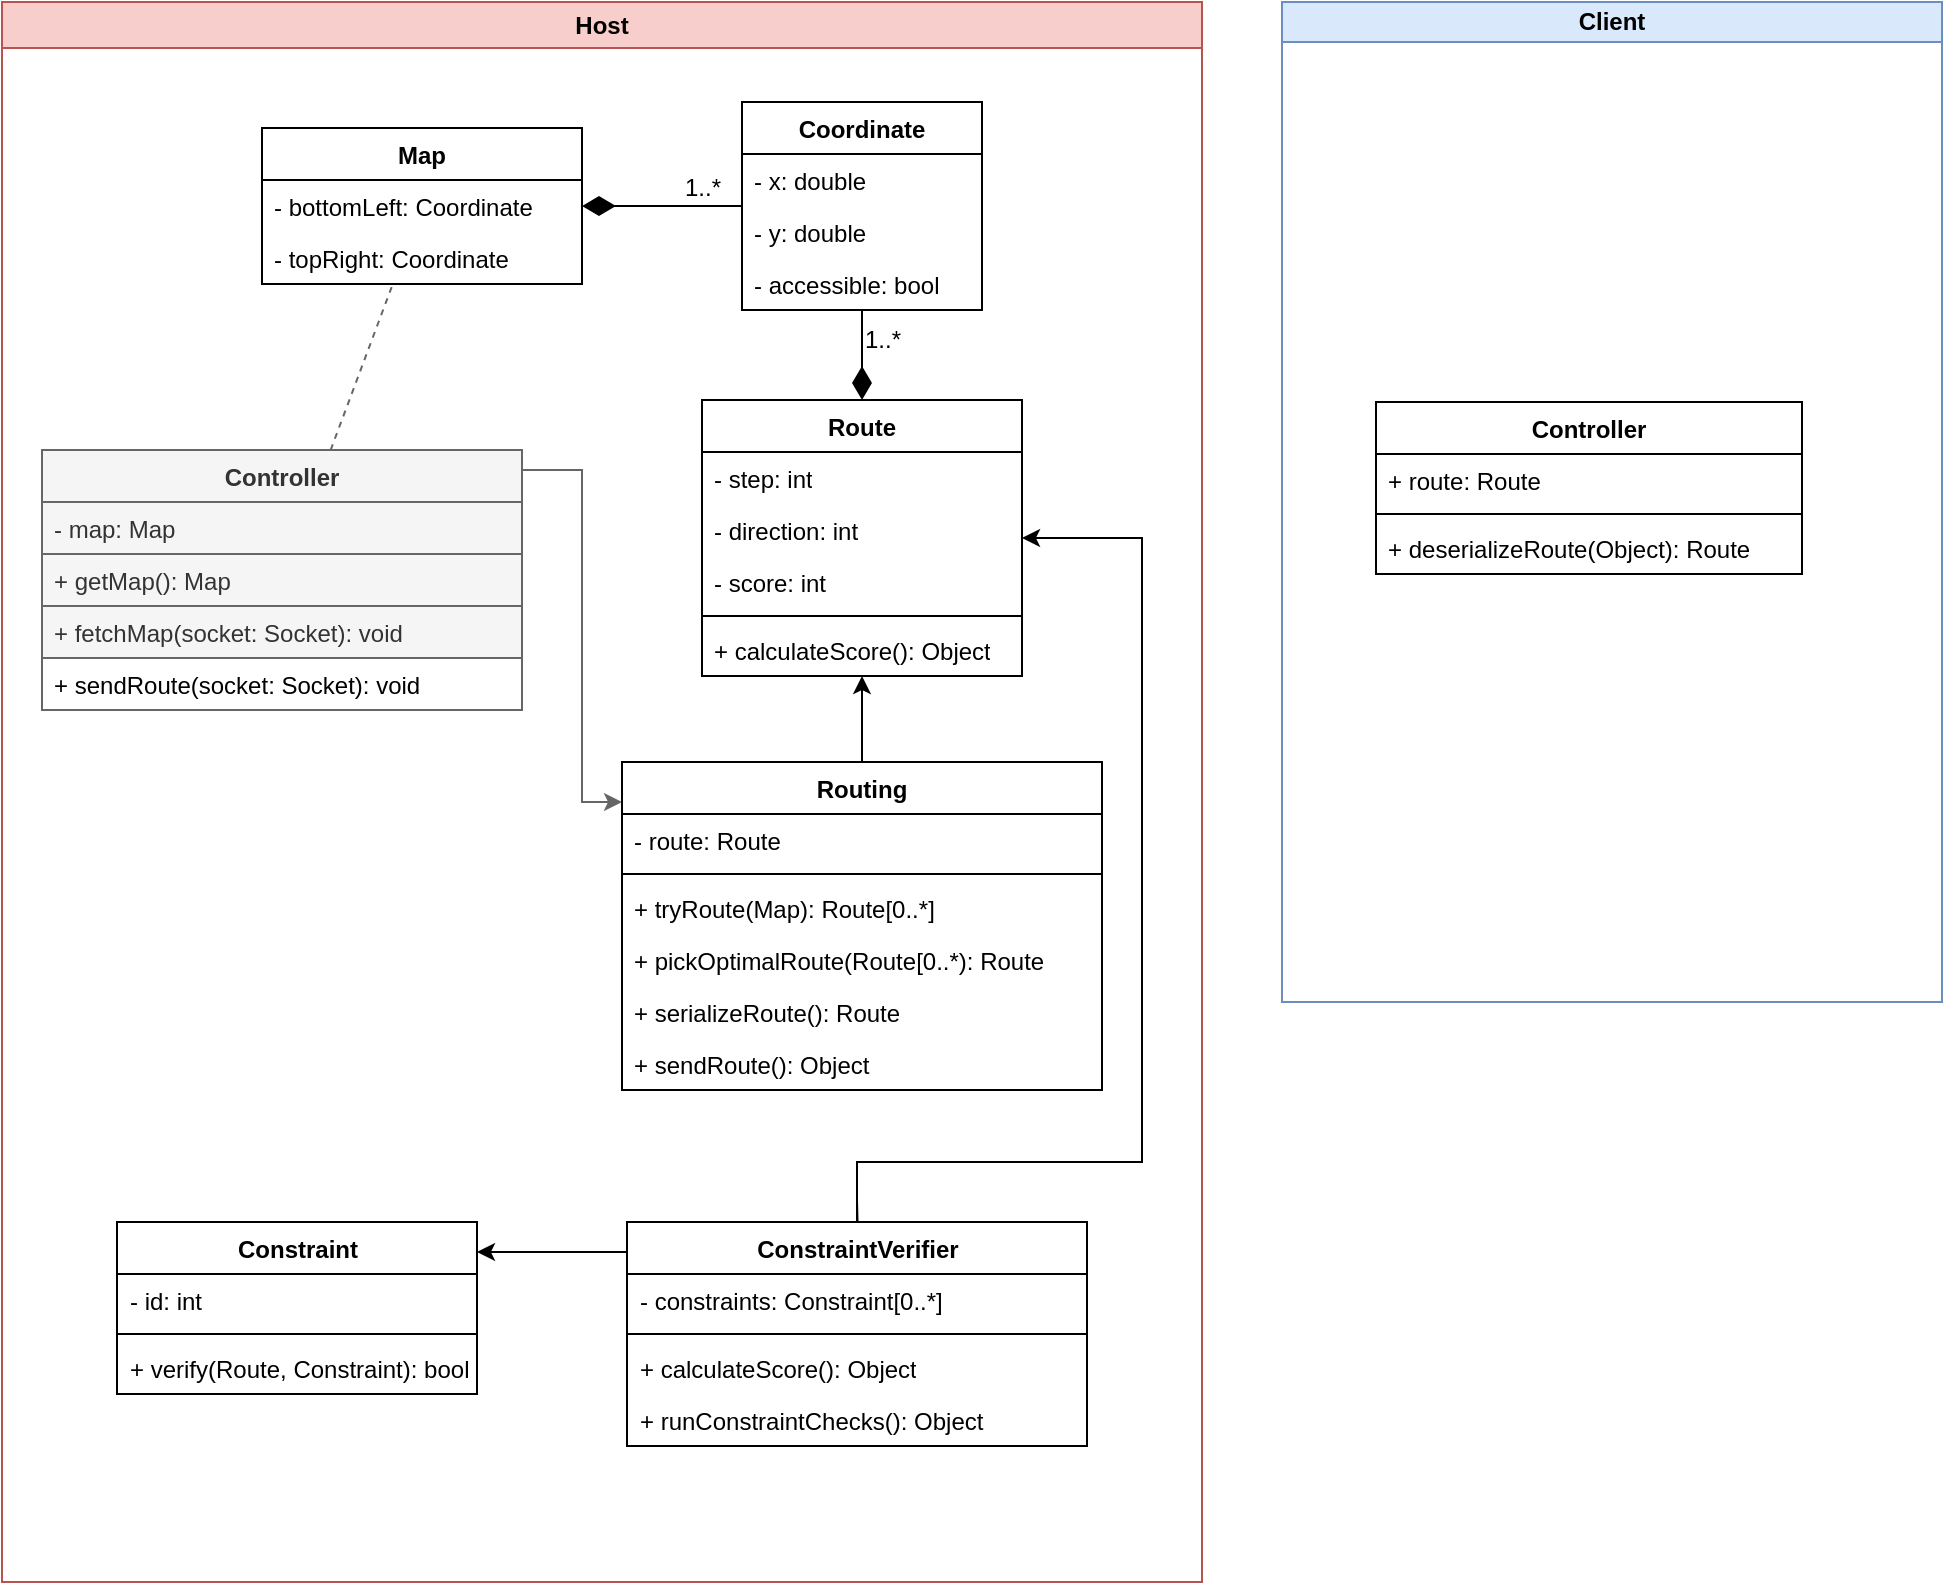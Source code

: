 <mxfile version="24.2.3" type="google" pages="3">
  <diagram id="b2vwGh-wzOtT2GmSavQ4" name="RoutePlanner">
    <mxGraphModel dx="1303" dy="811" grid="1" gridSize="10" guides="1" tooltips="1" connect="1" arrows="1" fold="1" page="1" pageScale="1" pageWidth="827" pageHeight="1169" math="0" shadow="0">
      <root>
        <mxCell id="0" />
        <mxCell id="1" parent="0" />
        <mxCell id="oHsvzEbYLTtGPIinBxxv-1" style="rounded=0;orthogonalLoop=1;jettySize=auto;html=1;dashed=1;endArrow=none;endFill=0;fillColor=#f5f5f5;strokeColor=#666666;" parent="1" source="oHsvzEbYLTtGPIinBxxv-3" target="oHsvzEbYLTtGPIinBxxv-19" edge="1">
          <mxGeometry relative="1" as="geometry" />
        </mxCell>
        <mxCell id="oHsvzEbYLTtGPIinBxxv-2" style="edgeStyle=orthogonalEdgeStyle;rounded=0;orthogonalLoop=1;jettySize=auto;html=1;fillColor=#f5f5f5;strokeColor=#666666;" parent="1" source="oHsvzEbYLTtGPIinBxxv-3" target="oHsvzEbYLTtGPIinBxxv-9" edge="1">
          <mxGeometry relative="1" as="geometry">
            <Array as="points">
              <mxPoint x="310" y="264" />
              <mxPoint x="310" y="430" />
            </Array>
          </mxGeometry>
        </mxCell>
        <mxCell id="oHsvzEbYLTtGPIinBxxv-3" value="Controller" style="swimlane;fontStyle=1;align=center;verticalAlign=top;childLayout=stackLayout;horizontal=1;startSize=26;horizontalStack=0;resizeParent=1;resizeParentMax=0;resizeLast=0;collapsible=1;marginBottom=0;whiteSpace=wrap;html=1;fillColor=#f5f5f5;fontColor=#333333;strokeColor=#666666;" parent="1" vertex="1">
          <mxGeometry x="40" y="254" width="240" height="130" as="geometry" />
        </mxCell>
        <mxCell id="oHsvzEbYLTtGPIinBxxv-4" value="- map: Map" style="text;strokeColor=#666666;fillColor=#f5f5f5;align=left;verticalAlign=top;spacingLeft=4;spacingRight=4;overflow=hidden;rotatable=0;points=[[0,0.5],[1,0.5]];portConstraint=eastwest;whiteSpace=wrap;html=1;fontColor=#333333;" parent="oHsvzEbYLTtGPIinBxxv-3" vertex="1">
          <mxGeometry y="26" width="240" height="26" as="geometry" />
        </mxCell>
        <mxCell id="oHsvzEbYLTtGPIinBxxv-6" value="+ getMap(): Map" style="text;strokeColor=#666666;fillColor=#f5f5f5;align=left;verticalAlign=top;spacingLeft=4;spacingRight=4;overflow=hidden;rotatable=0;points=[[0,0.5],[1,0.5]];portConstraint=eastwest;whiteSpace=wrap;html=1;fontColor=#333333;" parent="oHsvzEbYLTtGPIinBxxv-3" vertex="1">
          <mxGeometry y="52" width="240" height="26" as="geometry" />
        </mxCell>
        <mxCell id="oHsvzEbYLTtGPIinBxxv-7" value="+ fetchMap(socket: Socket): void" style="text;strokeColor=#666666;fillColor=#f5f5f5;align=left;verticalAlign=top;spacingLeft=4;spacingRight=4;overflow=hidden;rotatable=0;points=[[0,0.5],[1,0.5]];portConstraint=eastwest;whiteSpace=wrap;html=1;fontColor=#333333;" parent="oHsvzEbYLTtGPIinBxxv-3" vertex="1">
          <mxGeometry y="78" width="240" height="26" as="geometry" />
        </mxCell>
        <mxCell id="RGRzZt-QXR7BQQPhspF7-6" value="+ sendRoute(socket: Socket): void" style="text;align=left;verticalAlign=top;spacingLeft=4;spacingRight=4;overflow=hidden;rotatable=0;points=[[0,0.5],[1,0.5]];portConstraint=eastwest;whiteSpace=wrap;html=1;" vertex="1" parent="oHsvzEbYLTtGPIinBxxv-3">
          <mxGeometry y="104" width="240" height="26" as="geometry" />
        </mxCell>
        <mxCell id="oHsvzEbYLTtGPIinBxxv-8" style="edgeStyle=orthogonalEdgeStyle;rounded=0;orthogonalLoop=1;jettySize=auto;html=1;" parent="1" source="oHsvzEbYLTtGPIinBxxv-9" target="oHsvzEbYLTtGPIinBxxv-22" edge="1">
          <mxGeometry relative="1" as="geometry" />
        </mxCell>
        <mxCell id="oHsvzEbYLTtGPIinBxxv-13" style="edgeStyle=orthogonalEdgeStyle;rounded=0;orthogonalLoop=1;jettySize=auto;html=1;endArrow=diamondThin;endFill=1;endSize=14;startSize=14;" parent="1" source="oHsvzEbYLTtGPIinBxxv-15" target="oHsvzEbYLTtGPIinBxxv-19" edge="1">
          <mxGeometry relative="1" as="geometry" />
        </mxCell>
        <mxCell id="oHsvzEbYLTtGPIinBxxv-14" style="edgeStyle=orthogonalEdgeStyle;rounded=0;orthogonalLoop=1;jettySize=auto;html=1;endArrow=diamondThin;endFill=1;endSize=14;startSize=14;" parent="1" source="oHsvzEbYLTtGPIinBxxv-15" target="oHsvzEbYLTtGPIinBxxv-22" edge="1">
          <mxGeometry relative="1" as="geometry" />
        </mxCell>
        <mxCell id="oHsvzEbYLTtGPIinBxxv-15" value="Coordinate" style="swimlane;fontStyle=1;align=center;verticalAlign=top;childLayout=stackLayout;horizontal=1;startSize=26;horizontalStack=0;resizeParent=1;resizeParentMax=0;resizeLast=0;collapsible=1;marginBottom=0;whiteSpace=wrap;html=1;" parent="1" vertex="1">
          <mxGeometry x="390" y="80" width="120" height="104" as="geometry" />
        </mxCell>
        <mxCell id="oHsvzEbYLTtGPIinBxxv-16" value="- x: double" style="text;strokeColor=none;fillColor=none;align=left;verticalAlign=top;spacingLeft=4;spacingRight=4;overflow=hidden;rotatable=0;points=[[0,0.5],[1,0.5]];portConstraint=eastwest;whiteSpace=wrap;html=1;" parent="oHsvzEbYLTtGPIinBxxv-15" vertex="1">
          <mxGeometry y="26" width="120" height="26" as="geometry" />
        </mxCell>
        <mxCell id="oHsvzEbYLTtGPIinBxxv-17" value="- y: double" style="text;strokeColor=none;fillColor=none;align=left;verticalAlign=top;spacingLeft=4;spacingRight=4;overflow=hidden;rotatable=0;points=[[0,0.5],[1,0.5]];portConstraint=eastwest;whiteSpace=wrap;html=1;" parent="oHsvzEbYLTtGPIinBxxv-15" vertex="1">
          <mxGeometry y="52" width="120" height="26" as="geometry" />
        </mxCell>
        <mxCell id="oHsvzEbYLTtGPIinBxxv-18" value="- &lt;font&gt;accessible&lt;/font&gt;: bool" style="text;strokeColor=none;fillColor=none;align=left;verticalAlign=top;spacingLeft=4;spacingRight=4;overflow=hidden;rotatable=0;points=[[0,0.5],[1,0.5]];portConstraint=eastwest;whiteSpace=wrap;html=1;" parent="oHsvzEbYLTtGPIinBxxv-15" vertex="1">
          <mxGeometry y="78" width="120" height="26" as="geometry" />
        </mxCell>
        <mxCell id="oHsvzEbYLTtGPIinBxxv-19" value="Map" style="swimlane;fontStyle=1;align=center;verticalAlign=top;childLayout=stackLayout;horizontal=1;startSize=26;horizontalStack=0;resizeParent=1;resizeParentMax=0;resizeLast=0;collapsible=1;marginBottom=0;whiteSpace=wrap;html=1;" parent="1" vertex="1">
          <mxGeometry x="150" y="93" width="160" height="78" as="geometry" />
        </mxCell>
        <mxCell id="oHsvzEbYLTtGPIinBxxv-20" value="- bottomLeft: Coordinate" style="text;strokeColor=none;fillColor=none;align=left;verticalAlign=top;spacingLeft=4;spacingRight=4;overflow=hidden;rotatable=0;points=[[0,0.5],[1,0.5]];portConstraint=eastwest;whiteSpace=wrap;html=1;" parent="oHsvzEbYLTtGPIinBxxv-19" vertex="1">
          <mxGeometry y="26" width="160" height="26" as="geometry" />
        </mxCell>
        <mxCell id="oHsvzEbYLTtGPIinBxxv-21" value="- topRight: Coordinate" style="text;strokeColor=none;fillColor=none;align=left;verticalAlign=top;spacingLeft=4;spacingRight=4;overflow=hidden;rotatable=0;points=[[0,0.5],[1,0.5]];portConstraint=eastwest;whiteSpace=wrap;html=1;" parent="oHsvzEbYLTtGPIinBxxv-19" vertex="1">
          <mxGeometry y="52" width="160" height="26" as="geometry" />
        </mxCell>
        <mxCell id="oHsvzEbYLTtGPIinBxxv-22" value="Route" style="swimlane;fontStyle=1;align=center;verticalAlign=top;childLayout=stackLayout;horizontal=1;startSize=26;horizontalStack=0;resizeParent=1;resizeParentMax=0;resizeLast=0;collapsible=1;marginBottom=0;whiteSpace=wrap;html=1;" parent="1" vertex="1">
          <mxGeometry x="370" y="229" width="160" height="138" as="geometry" />
        </mxCell>
        <mxCell id="oHsvzEbYLTtGPIinBxxv-23" value="- step: int" style="text;strokeColor=none;fillColor=none;align=left;verticalAlign=top;spacingLeft=4;spacingRight=4;overflow=hidden;rotatable=0;points=[[0,0.5],[1,0.5]];portConstraint=eastwest;whiteSpace=wrap;html=1;" parent="oHsvzEbYLTtGPIinBxxv-22" vertex="1">
          <mxGeometry y="26" width="160" height="26" as="geometry" />
        </mxCell>
        <mxCell id="RGRzZt-QXR7BQQPhspF7-7" value="- direction: int" style="text;strokeColor=none;fillColor=none;align=left;verticalAlign=top;spacingLeft=4;spacingRight=4;overflow=hidden;rotatable=0;points=[[0,0.5],[1,0.5]];portConstraint=eastwest;whiteSpace=wrap;html=1;" vertex="1" parent="oHsvzEbYLTtGPIinBxxv-22">
          <mxGeometry y="52" width="160" height="26" as="geometry" />
        </mxCell>
        <mxCell id="RGRzZt-QXR7BQQPhspF7-21" value="- score: int" style="text;strokeColor=none;fillColor=none;align=left;verticalAlign=top;spacingLeft=4;spacingRight=4;overflow=hidden;rotatable=0;points=[[0,0.5],[1,0.5]];portConstraint=eastwest;whiteSpace=wrap;html=1;" vertex="1" parent="oHsvzEbYLTtGPIinBxxv-22">
          <mxGeometry y="78" width="160" height="26" as="geometry" />
        </mxCell>
        <mxCell id="RGRzZt-QXR7BQQPhspF7-2" value="" style="line;strokeWidth=1;fillColor=none;align=left;verticalAlign=middle;spacingTop=-1;spacingLeft=3;spacingRight=3;rotatable=0;labelPosition=right;points=[];portConstraint=eastwest;strokeColor=inherit;" vertex="1" parent="oHsvzEbYLTtGPIinBxxv-22">
          <mxGeometry y="104" width="160" height="8" as="geometry" />
        </mxCell>
        <mxCell id="RGRzZt-QXR7BQQPhspF7-23" value="+ calculateScore(): Object" style="text;strokeColor=none;fillColor=none;align=left;verticalAlign=top;spacingLeft=4;spacingRight=4;overflow=hidden;rotatable=0;points=[[0,0.5],[1,0.5]];portConstraint=eastwest;whiteSpace=wrap;html=1;" vertex="1" parent="oHsvzEbYLTtGPIinBxxv-22">
          <mxGeometry y="112" width="160" height="26" as="geometry" />
        </mxCell>
        <mxCell id="oHsvzEbYLTtGPIinBxxv-24" value="1..*" style="text;html=1;align=center;verticalAlign=middle;resizable=0;points=[];autosize=1;strokeColor=none;fillColor=none;" parent="1" vertex="1">
          <mxGeometry x="350" y="108" width="40" height="30" as="geometry" />
        </mxCell>
        <mxCell id="oHsvzEbYLTtGPIinBxxv-25" value="1..*" style="text;html=1;align=center;verticalAlign=middle;resizable=0;points=[];autosize=1;strokeColor=none;fillColor=none;" parent="1" vertex="1">
          <mxGeometry x="440" y="184" width="40" height="30" as="geometry" />
        </mxCell>
        <mxCell id="RGRzZt-QXR7BQQPhspF7-9" value="Client" style="swimlane;whiteSpace=wrap;html=1;fillColor=#dae8fc;strokeColor=#6c8ebf;startSize=20;" vertex="1" parent="1">
          <mxGeometry x="660" y="30" width="330" height="500" as="geometry" />
        </mxCell>
        <mxCell id="RGRzZt-QXR7BQQPhspF7-10" value="Controller" style="swimlane;fontStyle=1;align=center;verticalAlign=top;childLayout=stackLayout;horizontal=1;startSize=26;horizontalStack=0;resizeParent=1;resizeParentMax=0;resizeLast=0;collapsible=1;marginBottom=0;whiteSpace=wrap;html=1;" vertex="1" parent="RGRzZt-QXR7BQQPhspF7-9">
          <mxGeometry x="47" y="200" width="213" height="86" as="geometry" />
        </mxCell>
        <mxCell id="RGRzZt-QXR7BQQPhspF7-11" value="+ route: Route" style="text;strokeColor=none;fillColor=none;align=left;verticalAlign=top;spacingLeft=4;spacingRight=4;overflow=hidden;rotatable=0;points=[[0,0.5],[1,0.5]];portConstraint=eastwest;whiteSpace=wrap;html=1;" vertex="1" parent="RGRzZt-QXR7BQQPhspF7-10">
          <mxGeometry y="26" width="213" height="26" as="geometry" />
        </mxCell>
        <mxCell id="RGRzZt-QXR7BQQPhspF7-12" value="" style="line;strokeWidth=1;fillColor=none;align=left;verticalAlign=middle;spacingTop=-1;spacingLeft=3;spacingRight=3;rotatable=0;labelPosition=right;points=[];portConstraint=eastwest;strokeColor=inherit;" vertex="1" parent="RGRzZt-QXR7BQQPhspF7-10">
          <mxGeometry y="52" width="213" height="8" as="geometry" />
        </mxCell>
        <mxCell id="RGRzZt-QXR7BQQPhspF7-13" value="+ deserializeRoute(Object): Route" style="text;strokeColor=none;fillColor=none;align=left;verticalAlign=top;spacingLeft=4;spacingRight=4;overflow=hidden;rotatable=0;points=[[0,0.5],[1,0.5]];portConstraint=eastwest;whiteSpace=wrap;html=1;" vertex="1" parent="RGRzZt-QXR7BQQPhspF7-10">
          <mxGeometry y="60" width="213" height="26" as="geometry" />
        </mxCell>
        <mxCell id="RGRzZt-QXR7BQQPhspF7-19" value="Host" style="swimlane;whiteSpace=wrap;html=1;fillColor=#f8cecc;strokeColor=#b85450;" vertex="1" parent="1">
          <mxGeometry x="20" y="30" width="600" height="790" as="geometry" />
        </mxCell>
        <mxCell id="RGRzZt-QXR7BQQPhspF7-37" style="edgeStyle=orthogonalEdgeStyle;rounded=0;orthogonalLoop=1;jettySize=auto;html=1;" edge="1" parent="RGRzZt-QXR7BQQPhspF7-19" target="RGRzZt-QXR7BQQPhspF7-31">
          <mxGeometry relative="1" as="geometry">
            <mxPoint x="427.5" y="599" as="sourcePoint" />
          </mxGeometry>
        </mxCell>
        <mxCell id="oHsvzEbYLTtGPIinBxxv-9" value="Routing" style="swimlane;fontStyle=1;align=center;verticalAlign=top;childLayout=stackLayout;horizontal=1;startSize=26;horizontalStack=0;resizeParent=1;resizeParentMax=0;resizeLast=0;collapsible=1;marginBottom=0;whiteSpace=wrap;html=1;" parent="RGRzZt-QXR7BQQPhspF7-19" vertex="1">
          <mxGeometry x="310" y="380" width="240" height="164" as="geometry" />
        </mxCell>
        <mxCell id="oHsvzEbYLTtGPIinBxxv-10" value="- route: Route" style="text;strokeColor=none;fillColor=none;align=left;verticalAlign=top;spacingLeft=4;spacingRight=4;overflow=hidden;rotatable=0;points=[[0,0.5],[1,0.5]];portConstraint=eastwest;whiteSpace=wrap;html=1;" parent="oHsvzEbYLTtGPIinBxxv-9" vertex="1">
          <mxGeometry y="26" width="240" height="26" as="geometry" />
        </mxCell>
        <mxCell id="oHsvzEbYLTtGPIinBxxv-11" value="" style="line;strokeWidth=1;fillColor=none;align=left;verticalAlign=middle;spacingTop=-1;spacingLeft=3;spacingRight=3;rotatable=0;labelPosition=right;points=[];portConstraint=eastwest;strokeColor=inherit;" parent="oHsvzEbYLTtGPIinBxxv-9" vertex="1">
          <mxGeometry y="52" width="240" height="8" as="geometry" />
        </mxCell>
        <mxCell id="oHsvzEbYLTtGPIinBxxv-12" value="+ tryRoute(Map): Route[0..*]" style="text;strokeColor=none;fillColor=none;align=left;verticalAlign=top;spacingLeft=4;spacingRight=4;overflow=hidden;rotatable=0;points=[[0,0.5],[1,0.5]];portConstraint=eastwest;whiteSpace=wrap;html=1;" parent="oHsvzEbYLTtGPIinBxxv-9" vertex="1">
          <mxGeometry y="60" width="240" height="26" as="geometry" />
        </mxCell>
        <mxCell id="RGRzZt-QXR7BQQPhspF7-46" value="+ pickOptimalRoute(Route[0..*): Route" style="text;strokeColor=none;fillColor=none;align=left;verticalAlign=top;spacingLeft=4;spacingRight=4;overflow=hidden;rotatable=0;points=[[0,0.5],[1,0.5]];portConstraint=eastwest;whiteSpace=wrap;html=1;" vertex="1" parent="oHsvzEbYLTtGPIinBxxv-9">
          <mxGeometry y="86" width="240" height="26" as="geometry" />
        </mxCell>
        <mxCell id="RGRzZt-QXR7BQQPhspF7-5" value="+ serializeRoute(): Route" style="text;strokeColor=none;fillColor=none;align=left;verticalAlign=top;spacingLeft=4;spacingRight=4;overflow=hidden;rotatable=0;points=[[0,0.5],[1,0.5]];portConstraint=eastwest;whiteSpace=wrap;html=1;" vertex="1" parent="oHsvzEbYLTtGPIinBxxv-9">
          <mxGeometry y="112" width="240" height="26" as="geometry" />
        </mxCell>
        <mxCell id="RGRzZt-QXR7BQQPhspF7-8" value="+ sendRoute(): Object" style="text;strokeColor=none;fillColor=none;align=left;verticalAlign=top;spacingLeft=4;spacingRight=4;overflow=hidden;rotatable=0;points=[[0,0.5],[1,0.5]];portConstraint=eastwest;whiteSpace=wrap;html=1;" vertex="1" parent="oHsvzEbYLTtGPIinBxxv-9">
          <mxGeometry y="138" width="240" height="26" as="geometry" />
        </mxCell>
        <mxCell id="RGRzZt-QXR7BQQPhspF7-44" style="edgeStyle=orthogonalEdgeStyle;rounded=0;orthogonalLoop=1;jettySize=auto;html=1;" edge="1" parent="RGRzZt-QXR7BQQPhspF7-19" source="RGRzZt-QXR7BQQPhspF7-31" target="RGRzZt-QXR7BQQPhspF7-39">
          <mxGeometry relative="1" as="geometry">
            <Array as="points">
              <mxPoint x="257.5" y="625" />
              <mxPoint x="257.5" y="625" />
            </Array>
          </mxGeometry>
        </mxCell>
        <mxCell id="RGRzZt-QXR7BQQPhspF7-31" value="ConstraintVerifier" style="swimlane;fontStyle=1;align=center;verticalAlign=top;childLayout=stackLayout;horizontal=1;startSize=26;horizontalStack=0;resizeParent=1;resizeParentMax=0;resizeLast=0;collapsible=1;marginBottom=0;whiteSpace=wrap;html=1;" vertex="1" parent="RGRzZt-QXR7BQQPhspF7-19">
          <mxGeometry x="312.5" y="610" width="230" height="112" as="geometry" />
        </mxCell>
        <mxCell id="RGRzZt-QXR7BQQPhspF7-32" value="- constraints: Constraint[0..*]" style="text;strokeColor=none;fillColor=none;align=left;verticalAlign=top;spacingLeft=4;spacingRight=4;overflow=hidden;rotatable=0;points=[[0,0.5],[1,0.5]];portConstraint=eastwest;whiteSpace=wrap;html=1;" vertex="1" parent="RGRzZt-QXR7BQQPhspF7-31">
          <mxGeometry y="26" width="230" height="26" as="geometry" />
        </mxCell>
        <mxCell id="RGRzZt-QXR7BQQPhspF7-35" value="" style="line;strokeWidth=1;fillColor=none;align=left;verticalAlign=middle;spacingTop=-1;spacingLeft=3;spacingRight=3;rotatable=0;labelPosition=right;points=[];portConstraint=eastwest;strokeColor=inherit;" vertex="1" parent="RGRzZt-QXR7BQQPhspF7-31">
          <mxGeometry y="52" width="230" height="8" as="geometry" />
        </mxCell>
        <mxCell id="RGRzZt-QXR7BQQPhspF7-36" value="+ calculateScore(): Object" style="text;strokeColor=none;fillColor=none;align=left;verticalAlign=top;spacingLeft=4;spacingRight=4;overflow=hidden;rotatable=0;points=[[0,0.5],[1,0.5]];portConstraint=eastwest;whiteSpace=wrap;html=1;" vertex="1" parent="RGRzZt-QXR7BQQPhspF7-31">
          <mxGeometry y="60" width="230" height="26" as="geometry" />
        </mxCell>
        <mxCell id="RGRzZt-QXR7BQQPhspF7-45" value="+ runConstraintChecks(): Object" style="text;strokeColor=none;fillColor=none;align=left;verticalAlign=top;spacingLeft=4;spacingRight=4;overflow=hidden;rotatable=0;points=[[0,0.5],[1,0.5]];portConstraint=eastwest;whiteSpace=wrap;html=1;" vertex="1" parent="RGRzZt-QXR7BQQPhspF7-31">
          <mxGeometry y="86" width="230" height="26" as="geometry" />
        </mxCell>
        <mxCell id="RGRzZt-QXR7BQQPhspF7-39" value="Constraint" style="swimlane;fontStyle=1;align=center;verticalAlign=top;childLayout=stackLayout;horizontal=1;startSize=26;horizontalStack=0;resizeParent=1;resizeParentMax=0;resizeLast=0;collapsible=1;marginBottom=0;whiteSpace=wrap;html=1;" vertex="1" parent="RGRzZt-QXR7BQQPhspF7-19">
          <mxGeometry x="57.5" y="610" width="180" height="86" as="geometry" />
        </mxCell>
        <mxCell id="RGRzZt-QXR7BQQPhspF7-40" value="- id: int" style="text;strokeColor=none;fillColor=none;align=left;verticalAlign=top;spacingLeft=4;spacingRight=4;overflow=hidden;rotatable=0;points=[[0,0.5],[1,0.5]];portConstraint=eastwest;whiteSpace=wrap;html=1;" vertex="1" parent="RGRzZt-QXR7BQQPhspF7-39">
          <mxGeometry y="26" width="180" height="26" as="geometry" />
        </mxCell>
        <mxCell id="RGRzZt-QXR7BQQPhspF7-41" value="" style="line;strokeWidth=1;fillColor=none;align=left;verticalAlign=middle;spacingTop=-1;spacingLeft=3;spacingRight=3;rotatable=0;labelPosition=right;points=[];portConstraint=eastwest;strokeColor=inherit;" vertex="1" parent="RGRzZt-QXR7BQQPhspF7-39">
          <mxGeometry y="52" width="180" height="8" as="geometry" />
        </mxCell>
        <mxCell id="RGRzZt-QXR7BQQPhspF7-42" value="+ verify(Route, Constraint): bool" style="text;strokeColor=none;fillColor=none;align=left;verticalAlign=top;spacingLeft=4;spacingRight=4;overflow=hidden;rotatable=0;points=[[0,0.5],[1,0.5]];portConstraint=eastwest;whiteSpace=wrap;html=1;" vertex="1" parent="RGRzZt-QXR7BQQPhspF7-39">
          <mxGeometry y="60" width="180" height="26" as="geometry" />
        </mxCell>
        <mxCell id="RGRzZt-QXR7BQQPhspF7-38" style="edgeStyle=orthogonalEdgeStyle;rounded=0;orthogonalLoop=1;jettySize=auto;html=1;" edge="1" parent="1" source="RGRzZt-QXR7BQQPhspF7-31" target="oHsvzEbYLTtGPIinBxxv-22">
          <mxGeometry relative="1" as="geometry">
            <Array as="points">
              <mxPoint x="590" y="610" />
              <mxPoint x="590" y="298" />
            </Array>
          </mxGeometry>
        </mxCell>
      </root>
    </mxGraphModel>
  </diagram>
  <diagram id="C5RBs43oDa-KdzZeNtuy" name="Server">
    <mxGraphModel dx="1042" dy="1818" grid="1" gridSize="10" guides="1" tooltips="1" connect="1" arrows="1" fold="1" page="1" pageScale="1" pageWidth="827" pageHeight="1169" math="0" shadow="0">
      <root>
        <mxCell id="WIyWlLk6GJQsqaUBKTNV-0" />
        <mxCell id="WIyWlLk6GJQsqaUBKTNV-1" parent="WIyWlLk6GJQsqaUBKTNV-0" />
        <mxCell id="6-V2XBTVPyV8Xc5B4nk1-14" style="edgeStyle=orthogonalEdgeStyle;rounded=0;orthogonalLoop=1;jettySize=auto;html=1;" parent="WIyWlLk6GJQsqaUBKTNV-1" source="LGCF4mzd5y_TjdDjbk_y-1" target="6-V2XBTVPyV8Xc5B4nk1-9" edge="1">
          <mxGeometry relative="1" as="geometry" />
        </mxCell>
        <mxCell id="6-V2XBTVPyV8Xc5B4nk1-15" style="edgeStyle=orthogonalEdgeStyle;rounded=0;orthogonalLoop=1;jettySize=auto;html=1;" parent="WIyWlLk6GJQsqaUBKTNV-1" source="LGCF4mzd5y_TjdDjbk_y-1" target="6-V2XBTVPyV8Xc5B4nk1-0" edge="1">
          <mxGeometry relative="1" as="geometry">
            <Array as="points">
              <mxPoint x="120" y="170" />
            </Array>
          </mxGeometry>
        </mxCell>
        <mxCell id="6-V2XBTVPyV8Xc5B4nk1-16" style="edgeStyle=orthogonalEdgeStyle;rounded=0;orthogonalLoop=1;jettySize=auto;html=1;" parent="WIyWlLk6GJQsqaUBKTNV-1" source="LGCF4mzd5y_TjdDjbk_y-1" target="6-V2XBTVPyV8Xc5B4nk1-5" edge="1">
          <mxGeometry relative="1" as="geometry">
            <Array as="points">
              <mxPoint x="120" y="170" />
            </Array>
          </mxGeometry>
        </mxCell>
        <mxCell id="6-V2XBTVPyV8Xc5B4nk1-33" style="rounded=0;orthogonalLoop=1;jettySize=auto;html=1;dashed=1;endArrow=none;endFill=0;" parent="WIyWlLk6GJQsqaUBKTNV-1" source="LGCF4mzd5y_TjdDjbk_y-1" target="6-V2XBTVPyV8Xc5B4nk1-24" edge="1">
          <mxGeometry relative="1" as="geometry" />
        </mxCell>
        <mxCell id="6-V2XBTVPyV8Xc5B4nk1-48" style="edgeStyle=orthogonalEdgeStyle;rounded=0;orthogonalLoop=1;jettySize=auto;html=1;" parent="WIyWlLk6GJQsqaUBKTNV-1" source="LGCF4mzd5y_TjdDjbk_y-1" target="DnvZMUHU4IIgcFR9kaoe-0" edge="1">
          <mxGeometry relative="1" as="geometry">
            <Array as="points">
              <mxPoint x="490" y="170" />
              <mxPoint x="490" y="250" />
            </Array>
          </mxGeometry>
        </mxCell>
        <mxCell id="LGCF4mzd5y_TjdDjbk_y-1" value="Host" style="swimlane;fontStyle=1;align=center;verticalAlign=top;childLayout=stackLayout;horizontal=1;startSize=26;horizontalStack=0;resizeParent=1;resizeParentMax=0;resizeLast=0;collapsible=1;marginBottom=0;whiteSpace=wrap;html=1;" parent="WIyWlLk6GJQsqaUBKTNV-1" vertex="1">
          <mxGeometry x="260" y="160" width="200" height="112" as="geometry" />
        </mxCell>
        <mxCell id="LGCF4mzd5y_TjdDjbk_y-2" value="- map: Map" style="text;strokeColor=none;fillColor=none;align=left;verticalAlign=top;spacingLeft=4;spacingRight=4;overflow=hidden;rotatable=0;points=[[0,0.5],[1,0.5]];portConstraint=eastwest;whiteSpace=wrap;html=1;" parent="LGCF4mzd5y_TjdDjbk_y-1" vertex="1">
          <mxGeometry y="26" width="200" height="26" as="geometry" />
        </mxCell>
        <mxCell id="LGCF4mzd5y_TjdDjbk_y-3" value="" style="line;strokeWidth=1;fillColor=none;align=left;verticalAlign=middle;spacingTop=-1;spacingLeft=3;spacingRight=3;rotatable=0;labelPosition=right;points=[];portConstraint=eastwest;strokeColor=inherit;" parent="LGCF4mzd5y_TjdDjbk_y-1" vertex="1">
          <mxGeometry y="52" width="200" height="8" as="geometry" />
        </mxCell>
        <mxCell id="LGCF4mzd5y_TjdDjbk_y-4" value="+ getMap(): Map" style="text;strokeColor=none;fillColor=none;align=left;verticalAlign=top;spacingLeft=4;spacingRight=4;overflow=hidden;rotatable=0;points=[[0,0.5],[1,0.5]];portConstraint=eastwest;whiteSpace=wrap;html=1;" parent="LGCF4mzd5y_TjdDjbk_y-1" vertex="1">
          <mxGeometry y="60" width="200" height="26" as="geometry" />
        </mxCell>
        <mxCell id="6-V2XBTVPyV8Xc5B4nk1-35" value="+ fetchMap(socket: Socket): void" style="text;strokeColor=none;fillColor=none;align=left;verticalAlign=top;spacingLeft=4;spacingRight=4;overflow=hidden;rotatable=0;points=[[0,0.5],[1,0.5]];portConstraint=eastwest;whiteSpace=wrap;html=1;" parent="LGCF4mzd5y_TjdDjbk_y-1" vertex="1">
          <mxGeometry y="86" width="200" height="26" as="geometry" />
        </mxCell>
        <mxCell id="6-V2XBTVPyV8Xc5B4nk1-49" style="edgeStyle=orthogonalEdgeStyle;rounded=0;orthogonalLoop=1;jettySize=auto;html=1;" parent="WIyWlLk6GJQsqaUBKTNV-1" source="DnvZMUHU4IIgcFR9kaoe-0" target="6-V2XBTVPyV8Xc5B4nk1-41" edge="1">
          <mxGeometry relative="1" as="geometry" />
        </mxCell>
        <mxCell id="DnvZMUHU4IIgcFR9kaoe-0" value="Routing" style="swimlane;fontStyle=1;align=center;verticalAlign=top;childLayout=stackLayout;horizontal=1;startSize=26;horizontalStack=0;resizeParent=1;resizeParentMax=0;resizeLast=0;collapsible=1;marginBottom=0;whiteSpace=wrap;html=1;" parent="WIyWlLk6GJQsqaUBKTNV-1" vertex="1">
          <mxGeometry x="530" y="240" width="200" height="86" as="geometry" />
        </mxCell>
        <mxCell id="DnvZMUHU4IIgcFR9kaoe-1" value="- route: Route" style="text;strokeColor=none;fillColor=none;align=left;verticalAlign=top;spacingLeft=4;spacingRight=4;overflow=hidden;rotatable=0;points=[[0,0.5],[1,0.5]];portConstraint=eastwest;whiteSpace=wrap;html=1;" parent="DnvZMUHU4IIgcFR9kaoe-0" vertex="1">
          <mxGeometry y="26" width="200" height="26" as="geometry" />
        </mxCell>
        <mxCell id="DnvZMUHU4IIgcFR9kaoe-2" value="" style="line;strokeWidth=1;fillColor=none;align=left;verticalAlign=middle;spacingTop=-1;spacingLeft=3;spacingRight=3;rotatable=0;labelPosition=right;points=[];portConstraint=eastwest;strokeColor=inherit;" parent="DnvZMUHU4IIgcFR9kaoe-0" vertex="1">
          <mxGeometry y="52" width="200" height="8" as="geometry" />
        </mxCell>
        <mxCell id="DnvZMUHU4IIgcFR9kaoe-3" value="+ getOptimalRoute(Map): Route" style="text;strokeColor=none;fillColor=none;align=left;verticalAlign=top;spacingLeft=4;spacingRight=4;overflow=hidden;rotatable=0;points=[[0,0.5],[1,0.5]];portConstraint=eastwest;whiteSpace=wrap;html=1;" parent="DnvZMUHU4IIgcFR9kaoe-0" vertex="1">
          <mxGeometry y="60" width="200" height="26" as="geometry" />
        </mxCell>
        <mxCell id="6-V2XBTVPyV8Xc5B4nk1-0" value="DB" style="swimlane;fontStyle=1;align=center;verticalAlign=top;childLayout=stackLayout;horizontal=1;startSize=26;horizontalStack=0;resizeParent=1;resizeParentMax=0;resizeLast=0;collapsible=1;marginBottom=0;whiteSpace=wrap;html=1;" parent="WIyWlLk6GJQsqaUBKTNV-1" vertex="1">
          <mxGeometry x="40" y="200" width="160" height="112" as="geometry" />
        </mxCell>
        <mxCell id="6-V2XBTVPyV8Xc5B4nk1-1" value="- hostname: string" style="text;strokeColor=none;fillColor=none;align=left;verticalAlign=top;spacingLeft=4;spacingRight=4;overflow=hidden;rotatable=0;points=[[0,0.5],[1,0.5]];portConstraint=eastwest;whiteSpace=wrap;html=1;" parent="6-V2XBTVPyV8Xc5B4nk1-0" vertex="1">
          <mxGeometry y="26" width="160" height="26" as="geometry" />
        </mxCell>
        <mxCell id="6-V2XBTVPyV8Xc5B4nk1-4" value="- acctoken: string" style="text;strokeColor=none;fillColor=none;align=left;verticalAlign=top;spacingLeft=4;spacingRight=4;overflow=hidden;rotatable=0;points=[[0,0.5],[1,0.5]];portConstraint=eastwest;whiteSpace=wrap;html=1;" parent="6-V2XBTVPyV8Xc5B4nk1-0" vertex="1">
          <mxGeometry y="52" width="160" height="26" as="geometry" />
        </mxCell>
        <mxCell id="6-V2XBTVPyV8Xc5B4nk1-2" value="" style="line;strokeWidth=1;fillColor=none;align=left;verticalAlign=middle;spacingTop=-1;spacingLeft=3;spacingRight=3;rotatable=0;labelPosition=right;points=[];portConstraint=eastwest;strokeColor=inherit;" parent="6-V2XBTVPyV8Xc5B4nk1-0" vertex="1">
          <mxGeometry y="78" width="160" height="8" as="geometry" />
        </mxCell>
        <mxCell id="6-V2XBTVPyV8Xc5B4nk1-3" value="+ storeMap(Map): void" style="text;strokeColor=none;fillColor=none;align=left;verticalAlign=top;spacingLeft=4;spacingRight=4;overflow=hidden;rotatable=0;points=[[0,0.5],[1,0.5]];portConstraint=eastwest;whiteSpace=wrap;html=1;" parent="6-V2XBTVPyV8Xc5B4nk1-0" vertex="1">
          <mxGeometry y="86" width="160" height="26" as="geometry" />
        </mxCell>
        <mxCell id="6-V2XBTVPyV8Xc5B4nk1-5" value="WebServer" style="swimlane;fontStyle=1;align=center;verticalAlign=top;childLayout=stackLayout;horizontal=1;startSize=26;horizontalStack=0;resizeParent=1;resizeParentMax=0;resizeLast=0;collapsible=1;marginBottom=0;whiteSpace=wrap;html=1;" parent="WIyWlLk6GJQsqaUBKTNV-1" vertex="1">
          <mxGeometry x="50" y="23" width="160" height="112" as="geometry" />
        </mxCell>
        <mxCell id="6-V2XBTVPyV8Xc5B4nk1-6" value="- port: int" style="text;strokeColor=none;fillColor=none;align=left;verticalAlign=top;spacingLeft=4;spacingRight=4;overflow=hidden;rotatable=0;points=[[0,0.5],[1,0.5]];portConstraint=eastwest;whiteSpace=wrap;html=1;" parent="6-V2XBTVPyV8Xc5B4nk1-5" vertex="1">
          <mxGeometry y="26" width="160" height="26" as="geometry" />
        </mxCell>
        <mxCell id="6-V2XBTVPyV8Xc5B4nk1-7" value="" style="line;strokeWidth=1;fillColor=none;align=left;verticalAlign=middle;spacingTop=-1;spacingLeft=3;spacingRight=3;rotatable=0;labelPosition=right;points=[];portConstraint=eastwest;strokeColor=inherit;" parent="6-V2XBTVPyV8Xc5B4nk1-5" vertex="1">
          <mxGeometry y="52" width="160" height="8" as="geometry" />
        </mxCell>
        <mxCell id="6-V2XBTVPyV8Xc5B4nk1-8" value="+ start(port): void" style="text;strokeColor=none;fillColor=none;align=left;verticalAlign=top;spacingLeft=4;spacingRight=4;overflow=hidden;rotatable=0;points=[[0,0.5],[1,0.5]];portConstraint=eastwest;whiteSpace=wrap;html=1;" parent="6-V2XBTVPyV8Xc5B4nk1-5" vertex="1">
          <mxGeometry y="60" width="160" height="26" as="geometry" />
        </mxCell>
        <mxCell id="6-V2XBTVPyV8Xc5B4nk1-17" value="+ stop(port): void" style="text;strokeColor=none;fillColor=none;align=left;verticalAlign=top;spacingLeft=4;spacingRight=4;overflow=hidden;rotatable=0;points=[[0,0.5],[1,0.5]];portConstraint=eastwest;whiteSpace=wrap;html=1;" parent="6-V2XBTVPyV8Xc5B4nk1-5" vertex="1">
          <mxGeometry y="86" width="160" height="26" as="geometry" />
        </mxCell>
        <mxCell id="6-V2XBTVPyV8Xc5B4nk1-9" value="Socket&lt;div&gt;&amp;lt;&amp;lt;System.Net.Sockets&amp;gt;&amp;gt;&lt;/div&gt;" style="swimlane;fontStyle=1;align=center;verticalAlign=top;childLayout=stackLayout;horizontal=1;startSize=40;horizontalStack=0;resizeParent=1;resizeParentMax=0;resizeLast=0;collapsible=1;marginBottom=0;whiteSpace=wrap;html=1;" parent="WIyWlLk6GJQsqaUBKTNV-1" vertex="1">
          <mxGeometry x="280" y="346" width="160" height="92" as="geometry" />
        </mxCell>
        <mxCell id="6-V2XBTVPyV8Xc5B4nk1-10" value="- port: int" style="text;strokeColor=none;fillColor=none;align=left;verticalAlign=top;spacingLeft=4;spacingRight=4;overflow=hidden;rotatable=0;points=[[0,0.5],[1,0.5]];portConstraint=eastwest;whiteSpace=wrap;html=1;" parent="6-V2XBTVPyV8Xc5B4nk1-9" vertex="1">
          <mxGeometry y="40" width="160" height="26" as="geometry" />
        </mxCell>
        <mxCell id="6-V2XBTVPyV8Xc5B4nk1-13" value="- uri: Uri" style="text;strokeColor=none;fillColor=none;align=left;verticalAlign=top;spacingLeft=4;spacingRight=4;overflow=hidden;rotatable=0;points=[[0,0.5],[1,0.5]];portConstraint=eastwest;whiteSpace=wrap;html=1;" parent="6-V2XBTVPyV8Xc5B4nk1-9" vertex="1">
          <mxGeometry y="66" width="160" height="26" as="geometry" />
        </mxCell>
        <mxCell id="6-V2XBTVPyV8Xc5B4nk1-30" style="edgeStyle=orthogonalEdgeStyle;rounded=0;orthogonalLoop=1;jettySize=auto;html=1;endArrow=diamondThin;endFill=1;endSize=14;startSize=14;" parent="WIyWlLk6GJQsqaUBKTNV-1" source="6-V2XBTVPyV8Xc5B4nk1-19" target="6-V2XBTVPyV8Xc5B4nk1-24" edge="1">
          <mxGeometry relative="1" as="geometry" />
        </mxCell>
        <mxCell id="6-V2XBTVPyV8Xc5B4nk1-45" style="edgeStyle=orthogonalEdgeStyle;rounded=0;orthogonalLoop=1;jettySize=auto;html=1;endArrow=diamondThin;endFill=1;endSize=14;startSize=14;" parent="WIyWlLk6GJQsqaUBKTNV-1" source="6-V2XBTVPyV8Xc5B4nk1-19" target="6-V2XBTVPyV8Xc5B4nk1-41" edge="1">
          <mxGeometry relative="1" as="geometry" />
        </mxCell>
        <mxCell id="6-V2XBTVPyV8Xc5B4nk1-19" value="Coordinate" style="swimlane;fontStyle=1;align=center;verticalAlign=top;childLayout=stackLayout;horizontal=1;startSize=26;horizontalStack=0;resizeParent=1;resizeParentMax=0;resizeLast=0;collapsible=1;marginBottom=0;whiteSpace=wrap;html=1;" parent="WIyWlLk6GJQsqaUBKTNV-1" vertex="1">
          <mxGeometry x="570" y="-14" width="120" height="104" as="geometry" />
        </mxCell>
        <mxCell id="6-V2XBTVPyV8Xc5B4nk1-20" value="- x: double" style="text;strokeColor=none;fillColor=none;align=left;verticalAlign=top;spacingLeft=4;spacingRight=4;overflow=hidden;rotatable=0;points=[[0,0.5],[1,0.5]];portConstraint=eastwest;whiteSpace=wrap;html=1;" parent="6-V2XBTVPyV8Xc5B4nk1-19" vertex="1">
          <mxGeometry y="26" width="120" height="26" as="geometry" />
        </mxCell>
        <mxCell id="6-V2XBTVPyV8Xc5B4nk1-23" value="- y: double" style="text;strokeColor=none;fillColor=none;align=left;verticalAlign=top;spacingLeft=4;spacingRight=4;overflow=hidden;rotatable=0;points=[[0,0.5],[1,0.5]];portConstraint=eastwest;whiteSpace=wrap;html=1;" parent="6-V2XBTVPyV8Xc5B4nk1-19" vertex="1">
          <mxGeometry y="52" width="120" height="26" as="geometry" />
        </mxCell>
        <mxCell id="6-V2XBTVPyV8Xc5B4nk1-32" value="- &lt;font&gt;accessible&lt;/font&gt;: bool" style="text;strokeColor=none;fillColor=none;align=left;verticalAlign=top;spacingLeft=4;spacingRight=4;overflow=hidden;rotatable=0;points=[[0,0.5],[1,0.5]];portConstraint=eastwest;whiteSpace=wrap;html=1;" parent="6-V2XBTVPyV8Xc5B4nk1-19" vertex="1">
          <mxGeometry y="78" width="120" height="26" as="geometry" />
        </mxCell>
        <mxCell id="6-V2XBTVPyV8Xc5B4nk1-24" value="Map" style="swimlane;fontStyle=1;align=center;verticalAlign=top;childLayout=stackLayout;horizontal=1;startSize=26;horizontalStack=0;resizeParent=1;resizeParentMax=0;resizeLast=0;collapsible=1;marginBottom=0;whiteSpace=wrap;html=1;" parent="WIyWlLk6GJQsqaUBKTNV-1" vertex="1">
          <mxGeometry x="330" y="-1" width="160" height="78" as="geometry" />
        </mxCell>
        <mxCell id="6-V2XBTVPyV8Xc5B4nk1-25" value="- bottomLeft: Coordinate" style="text;strokeColor=none;fillColor=none;align=left;verticalAlign=top;spacingLeft=4;spacingRight=4;overflow=hidden;rotatable=0;points=[[0,0.5],[1,0.5]];portConstraint=eastwest;whiteSpace=wrap;html=1;" parent="6-V2XBTVPyV8Xc5B4nk1-24" vertex="1">
          <mxGeometry y="26" width="160" height="26" as="geometry" />
        </mxCell>
        <mxCell id="6-V2XBTVPyV8Xc5B4nk1-27" value="- topRight: Coordinate" style="text;strokeColor=none;fillColor=none;align=left;verticalAlign=top;spacingLeft=4;spacingRight=4;overflow=hidden;rotatable=0;points=[[0,0.5],[1,0.5]];portConstraint=eastwest;whiteSpace=wrap;html=1;" parent="6-V2XBTVPyV8Xc5B4nk1-24" vertex="1">
          <mxGeometry y="52" width="160" height="26" as="geometry" />
        </mxCell>
        <mxCell id="6-V2XBTVPyV8Xc5B4nk1-41" value="Route" style="swimlane;fontStyle=1;align=center;verticalAlign=top;childLayout=stackLayout;horizontal=1;startSize=26;horizontalStack=0;resizeParent=1;resizeParentMax=0;resizeLast=0;collapsible=1;marginBottom=0;whiteSpace=wrap;html=1;" parent="WIyWlLk6GJQsqaUBKTNV-1" vertex="1">
          <mxGeometry x="550" y="135" width="160" height="52" as="geometry" />
        </mxCell>
        <mxCell id="6-V2XBTVPyV8Xc5B4nk1-42" value="- step: int" style="text;strokeColor=none;fillColor=none;align=left;verticalAlign=top;spacingLeft=4;spacingRight=4;overflow=hidden;rotatable=0;points=[[0,0.5],[1,0.5]];portConstraint=eastwest;whiteSpace=wrap;html=1;" parent="6-V2XBTVPyV8Xc5B4nk1-41" vertex="1">
          <mxGeometry y="26" width="160" height="26" as="geometry" />
        </mxCell>
        <mxCell id="6-V2XBTVPyV8Xc5B4nk1-46" value="1..*" style="text;html=1;align=center;verticalAlign=middle;resizable=0;points=[];autosize=1;strokeColor=none;fillColor=none;" parent="WIyWlLk6GJQsqaUBKTNV-1" vertex="1">
          <mxGeometry x="530" y="14" width="40" height="30" as="geometry" />
        </mxCell>
        <mxCell id="6-V2XBTVPyV8Xc5B4nk1-47" value="1..*" style="text;html=1;align=center;verticalAlign=middle;resizable=0;points=[];autosize=1;strokeColor=none;fillColor=none;" parent="WIyWlLk6GJQsqaUBKTNV-1" vertex="1">
          <mxGeometry x="620" y="90" width="40" height="30" as="geometry" />
        </mxCell>
      </root>
    </mxGraphModel>
  </diagram>
  <diagram id="NZ8xaduyNuc9u83wlWSE" name="RPi">
    <mxGraphModel dx="1042" dy="649" grid="1" gridSize="10" guides="1" tooltips="1" connect="1" arrows="1" fold="1" page="1" pageScale="1" pageWidth="827" pageHeight="1169" math="0" shadow="0">
      <root>
        <mxCell id="0" />
        <mxCell id="1" parent="0" />
        <mxCell id="nuiBZVyIJuXjBIDSjya6-1" style="edgeStyle=orthogonalEdgeStyle;rounded=0;orthogonalLoop=1;jettySize=auto;html=1;" parent="1" source="PtG9ZuHJoynKEdjHE9an-1" target="PtG9ZuHJoynKEdjHE9an-6" edge="1">
          <mxGeometry relative="1" as="geometry" />
        </mxCell>
        <mxCell id="RjszVI--jsZFZfARKiqW-1" style="edgeStyle=orthogonalEdgeStyle;rounded=0;orthogonalLoop=1;jettySize=auto;html=1;" parent="1" source="PtG9ZuHJoynKEdjHE9an-1" target="S96u-mRK2Ird-r59Ihje-1" edge="1">
          <mxGeometry relative="1" as="geometry">
            <Array as="points">
              <mxPoint x="290" y="193" />
              <mxPoint x="290" y="193" />
            </Array>
          </mxGeometry>
        </mxCell>
        <mxCell id="DMqO5KGwMZA0DoNZ2cJh-4" style="edgeStyle=orthogonalEdgeStyle;rounded=0;orthogonalLoop=1;jettySize=auto;html=1;" parent="1" source="PtG9ZuHJoynKEdjHE9an-1" target="RjszVI--jsZFZfARKiqW-15" edge="1">
          <mxGeometry relative="1" as="geometry">
            <Array as="points">
              <mxPoint x="530" y="170" />
              <mxPoint x="530" y="130" />
            </Array>
          </mxGeometry>
        </mxCell>
        <mxCell id="DMqO5KGwMZA0DoNZ2cJh-5" style="edgeStyle=orthogonalEdgeStyle;rounded=0;orthogonalLoop=1;jettySize=auto;html=1;" parent="1" source="PtG9ZuHJoynKEdjHE9an-1" target="RjszVI--jsZFZfARKiqW-11" edge="1">
          <mxGeometry relative="1" as="geometry">
            <Array as="points">
              <mxPoint x="530" y="170" />
              <mxPoint x="530" y="290" />
            </Array>
          </mxGeometry>
        </mxCell>
        <mxCell id="SKB4IS2vpbkl0qt0brt--1" style="edgeStyle=orthogonalEdgeStyle;rounded=0;orthogonalLoop=1;jettySize=auto;html=1;" parent="1" source="PtG9ZuHJoynKEdjHE9an-1" target="RjszVI--jsZFZfARKiqW-2" edge="1">
          <mxGeometry relative="1" as="geometry" />
        </mxCell>
        <mxCell id="PtG9ZuHJoynKEdjHE9an-1" value="Client" style="swimlane;fontStyle=1;align=center;verticalAlign=top;childLayout=stackLayout;horizontal=1;startSize=26;horizontalStack=0;resizeParent=1;resizeParentMax=0;resizeLast=0;collapsible=1;marginBottom=0;whiteSpace=wrap;html=1;" parent="1" vertex="1">
          <mxGeometry x="350" y="150" width="160" height="86" as="geometry" />
        </mxCell>
        <mxCell id="PtG9ZuHJoynKEdjHE9an-2" value="- hostname: string" style="text;strokeColor=none;fillColor=none;align=left;verticalAlign=top;spacingLeft=4;spacingRight=4;overflow=hidden;rotatable=0;points=[[0,0.5],[1,0.5]];portConstraint=eastwest;whiteSpace=wrap;html=1;" parent="PtG9ZuHJoynKEdjHE9an-1" vertex="1">
          <mxGeometry y="26" width="160" height="26" as="geometry" />
        </mxCell>
        <mxCell id="PtG9ZuHJoynKEdjHE9an-3" value="" style="line;strokeWidth=1;fillColor=none;align=left;verticalAlign=middle;spacingTop=-1;spacingLeft=3;spacingRight=3;rotatable=0;labelPosition=right;points=[];portConstraint=eastwest;strokeColor=inherit;" parent="PtG9ZuHJoynKEdjHE9an-1" vertex="1">
          <mxGeometry y="52" width="160" height="8" as="geometry" />
        </mxCell>
        <mxCell id="PtG9ZuHJoynKEdjHE9an-4" value="+ sendMap(Map): int" style="text;strokeColor=none;fillColor=none;align=left;verticalAlign=top;spacingLeft=4;spacingRight=4;overflow=hidden;rotatable=0;points=[[0,0.5],[1,0.5]];portConstraint=eastwest;whiteSpace=wrap;html=1;" parent="PtG9ZuHJoynKEdjHE9an-1" vertex="1">
          <mxGeometry y="60" width="160" height="26" as="geometry" />
        </mxCell>
        <mxCell id="PtG9ZuHJoynKEdjHE9an-6" value="Socket&lt;div&gt;&amp;lt;&amp;lt;System.Net.Sockets&amp;gt;&amp;gt;&lt;/div&gt;" style="swimlane;fontStyle=1;align=center;verticalAlign=top;childLayout=stackLayout;horizontal=1;startSize=40;horizontalStack=0;resizeParent=1;resizeParentMax=0;resizeLast=0;collapsible=1;marginBottom=0;whiteSpace=wrap;html=1;" parent="1" vertex="1">
          <mxGeometry x="350" y="10" width="160" height="92" as="geometry" />
        </mxCell>
        <mxCell id="PtG9ZuHJoynKEdjHE9an-7" value="- port: int" style="text;strokeColor=none;fillColor=none;align=left;verticalAlign=top;spacingLeft=4;spacingRight=4;overflow=hidden;rotatable=0;points=[[0,0.5],[1,0.5]];portConstraint=eastwest;whiteSpace=wrap;html=1;" parent="PtG9ZuHJoynKEdjHE9an-6" vertex="1">
          <mxGeometry y="40" width="160" height="26" as="geometry" />
        </mxCell>
        <mxCell id="PtG9ZuHJoynKEdjHE9an-8" value="- uri: Uri" style="text;strokeColor=none;fillColor=none;align=left;verticalAlign=top;spacingLeft=4;spacingRight=4;overflow=hidden;rotatable=0;points=[[0,0.5],[1,0.5]];portConstraint=eastwest;whiteSpace=wrap;html=1;" parent="PtG9ZuHJoynKEdjHE9an-6" vertex="1">
          <mxGeometry y="66" width="160" height="26" as="geometry" />
        </mxCell>
        <mxCell id="S96u-mRK2Ird-r59Ihje-1" value="MotorDriver" style="swimlane;fontStyle=1;align=center;verticalAlign=top;childLayout=stackLayout;horizontal=1;startSize=26;horizontalStack=0;resizeParent=1;resizeParentMax=0;resizeLast=0;collapsible=1;marginBottom=0;whiteSpace=wrap;html=1;" parent="1" vertex="1">
          <mxGeometry x="40" y="150" width="220" height="190" as="geometry" />
        </mxCell>
        <mxCell id="S96u-mRK2Ird-r59Ihje-2" value="- portL: int" style="text;strokeColor=none;fillColor=none;align=left;verticalAlign=top;spacingLeft=4;spacingRight=4;overflow=hidden;rotatable=0;points=[[0,0.5],[1,0.5]];portConstraint=eastwest;whiteSpace=wrap;html=1;" parent="S96u-mRK2Ird-r59Ihje-1" vertex="1">
          <mxGeometry y="26" width="220" height="26" as="geometry" />
        </mxCell>
        <mxCell id="S96u-mRK2Ird-r59Ihje-5" value="- portR: int" style="text;strokeColor=none;fillColor=none;align=left;verticalAlign=top;spacingLeft=4;spacingRight=4;overflow=hidden;rotatable=0;points=[[0,0.5],[1,0.5]];portConstraint=eastwest;whiteSpace=wrap;html=1;" parent="S96u-mRK2Ird-r59Ihje-1" vertex="1">
          <mxGeometry y="52" width="220" height="26" as="geometry" />
        </mxCell>
        <mxCell id="S96u-mRK2Ird-r59Ihje-3" value="" style="line;strokeWidth=1;fillColor=none;align=left;verticalAlign=middle;spacingTop=-1;spacingLeft=3;spacingRight=3;rotatable=0;labelPosition=right;points=[];portConstraint=eastwest;strokeColor=inherit;" parent="S96u-mRK2Ird-r59Ihje-1" vertex="1">
          <mxGeometry y="78" width="220" height="8" as="geometry" />
        </mxCell>
        <mxCell id="S96u-mRK2Ird-r59Ihje-7" value="+ forward(port: int, speed: int&lt;span style=&quot;background-color: initial;&quot;&gt;): void&lt;/span&gt;" style="text;strokeColor=none;fillColor=none;align=left;verticalAlign=top;spacingLeft=4;spacingRight=4;overflow=hidden;rotatable=0;points=[[0,0.5],[1,0.5]];portConstraint=eastwest;whiteSpace=wrap;html=1;" parent="S96u-mRK2Ird-r59Ihje-1" vertex="1">
          <mxGeometry y="86" width="220" height="26" as="geometry" />
        </mxCell>
        <mxCell id="DMqO5KGwMZA0DoNZ2cJh-1" value="+ reverse(port: int, speed: int&lt;span style=&quot;background-color: initial;&quot;&gt;): void&lt;/span&gt;" style="text;strokeColor=none;fillColor=none;align=left;verticalAlign=top;spacingLeft=4;spacingRight=4;overflow=hidden;rotatable=0;points=[[0,0.5],[1,0.5]];portConstraint=eastwest;whiteSpace=wrap;html=1;" parent="S96u-mRK2Ird-r59Ihje-1" vertex="1">
          <mxGeometry y="112" width="220" height="26" as="geometry" />
        </mxCell>
        <mxCell id="S96u-mRK2Ird-r59Ihje-9" value="+ setSpeed(port: int, speed: int&lt;span style=&quot;background-color: initial;&quot;&gt;)&lt;/span&gt;: void" style="text;strokeColor=none;fillColor=none;align=left;verticalAlign=top;spacingLeft=4;spacingRight=4;overflow=hidden;rotatable=0;points=[[0,0.5],[1,0.5]];portConstraint=eastwest;whiteSpace=wrap;html=1;" parent="S96u-mRK2Ird-r59Ihje-1" vertex="1">
          <mxGeometry y="138" width="220" height="26" as="geometry" />
        </mxCell>
        <mxCell id="S96u-mRK2Ird-r59Ihje-4" value="+ stop(port: int): void" style="text;strokeColor=none;fillColor=none;align=left;verticalAlign=top;spacingLeft=4;spacingRight=4;overflow=hidden;rotatable=0;points=[[0,0.5],[1,0.5]];portConstraint=eastwest;whiteSpace=wrap;html=1;" parent="S96u-mRK2Ird-r59Ihje-1" vertex="1">
          <mxGeometry y="164" width="220" height="26" as="geometry" />
        </mxCell>
        <mxCell id="RjszVI--jsZFZfARKiqW-2" value="Localization" style="swimlane;fontStyle=1;align=center;verticalAlign=top;childLayout=stackLayout;horizontal=1;startSize=26;horizontalStack=0;resizeParent=1;resizeParentMax=0;resizeLast=0;collapsible=1;marginBottom=0;whiteSpace=wrap;html=1;" parent="1" vertex="1">
          <mxGeometry x="290" y="300" width="220" height="86" as="geometry" />
        </mxCell>
        <mxCell id="RjszVI--jsZFZfARKiqW-4" value="- current: Coordinate" style="text;strokeColor=none;fillColor=none;align=left;verticalAlign=top;spacingLeft=4;spacingRight=4;overflow=hidden;rotatable=0;points=[[0,0.5],[1,0.5]];portConstraint=eastwest;whiteSpace=wrap;html=1;" parent="RjszVI--jsZFZfARKiqW-2" vertex="1">
          <mxGeometry y="26" width="220" height="26" as="geometry" />
        </mxCell>
        <mxCell id="RjszVI--jsZFZfARKiqW-7" value="" style="line;strokeWidth=1;fillColor=none;align=left;verticalAlign=middle;spacingTop=-1;spacingLeft=3;spacingRight=3;rotatable=0;labelPosition=right;points=[];portConstraint=eastwest;strokeColor=inherit;" parent="RjszVI--jsZFZfARKiqW-2" vertex="1">
          <mxGeometry y="52" width="220" height="8" as="geometry" />
        </mxCell>
        <mxCell id="RjszVI--jsZFZfARKiqW-10" value="+ getPos(): Coordinate" style="text;strokeColor=none;fillColor=none;align=left;verticalAlign=top;spacingLeft=4;spacingRight=4;overflow=hidden;rotatable=0;points=[[0,0.5],[1,0.5]];portConstraint=eastwest;whiteSpace=wrap;html=1;" parent="RjszVI--jsZFZfARKiqW-2" vertex="1">
          <mxGeometry y="60" width="220" height="26" as="geometry" />
        </mxCell>
        <mxCell id="RjszVI--jsZFZfARKiqW-11" value="Gyro" style="swimlane;fontStyle=1;align=center;verticalAlign=top;childLayout=stackLayout;horizontal=1;startSize=26;horizontalStack=0;resizeParent=1;resizeParentMax=0;resizeLast=0;collapsible=1;marginBottom=0;whiteSpace=wrap;html=1;" parent="1" vertex="1">
          <mxGeometry x="560" y="280" width="160" height="86" as="geometry" />
        </mxCell>
        <mxCell id="RjszVI--jsZFZfARKiqW-12" value="- port: int" style="text;strokeColor=none;fillColor=none;align=left;verticalAlign=top;spacingLeft=4;spacingRight=4;overflow=hidden;rotatable=0;points=[[0,0.5],[1,0.5]];portConstraint=eastwest;whiteSpace=wrap;html=1;" parent="RjszVI--jsZFZfARKiqW-11" vertex="1">
          <mxGeometry y="26" width="160" height="26" as="geometry" />
        </mxCell>
        <mxCell id="RjszVI--jsZFZfARKiqW-13" value="" style="line;strokeWidth=1;fillColor=none;align=left;verticalAlign=middle;spacingTop=-1;spacingLeft=3;spacingRight=3;rotatable=0;labelPosition=right;points=[];portConstraint=eastwest;strokeColor=inherit;" parent="RjszVI--jsZFZfARKiqW-11" vertex="1">
          <mxGeometry y="52" width="160" height="8" as="geometry" />
        </mxCell>
        <mxCell id="RjszVI--jsZFZfARKiqW-14" value="+ read(): void" style="text;strokeColor=none;fillColor=none;align=left;verticalAlign=top;spacingLeft=4;spacingRight=4;overflow=hidden;rotatable=0;points=[[0,0.5],[1,0.5]];portConstraint=eastwest;whiteSpace=wrap;html=1;" parent="RjszVI--jsZFZfARKiqW-11" vertex="1">
          <mxGeometry y="60" width="160" height="26" as="geometry" />
        </mxCell>
        <mxCell id="DMqO5KGwMZA0DoNZ2cJh-7" style="rounded=0;orthogonalLoop=1;jettySize=auto;html=1;endArrow=none;endFill=0;dashed=1;" parent="1" source="RjszVI--jsZFZfARKiqW-15" target="DMqO5KGwMZA0DoNZ2cJh-6" edge="1">
          <mxGeometry relative="1" as="geometry" />
        </mxCell>
        <mxCell id="RjszVI--jsZFZfARKiqW-15" value="Ultrasonic" style="swimlane;fontStyle=1;align=center;verticalAlign=top;childLayout=stackLayout;horizontal=1;startSize=26;horizontalStack=0;resizeParent=1;resizeParentMax=0;resizeLast=0;collapsible=1;marginBottom=0;whiteSpace=wrap;html=1;" parent="1" vertex="1">
          <mxGeometry x="560" y="120" width="160" height="112" as="geometry" />
        </mxCell>
        <mxCell id="RjszVI--jsZFZfARKiqW-16" value="- port: int" style="text;strokeColor=none;fillColor=none;align=left;verticalAlign=top;spacingLeft=4;spacingRight=4;overflow=hidden;rotatable=0;points=[[0,0.5],[1,0.5]];portConstraint=eastwest;whiteSpace=wrap;html=1;" parent="RjszVI--jsZFZfARKiqW-15" vertex="1">
          <mxGeometry y="26" width="160" height="26" as="geometry" />
        </mxCell>
        <mxCell id="RjszVI--jsZFZfARKiqW-17" value="" style="line;strokeWidth=1;fillColor=none;align=left;verticalAlign=middle;spacingTop=-1;spacingLeft=3;spacingRight=3;rotatable=0;labelPosition=right;points=[];portConstraint=eastwest;strokeColor=inherit;" parent="RjszVI--jsZFZfARKiqW-15" vertex="1">
          <mxGeometry y="52" width="160" height="8" as="geometry" />
        </mxCell>
        <mxCell id="DMqO5KGwMZA0DoNZ2cJh-3" value="+ init(): void" style="text;strokeColor=none;fillColor=none;align=left;verticalAlign=top;spacingLeft=4;spacingRight=4;overflow=hidden;rotatable=0;points=[[0,0.5],[1,0.5]];portConstraint=eastwest;whiteSpace=wrap;html=1;" parent="RjszVI--jsZFZfARKiqW-15" vertex="1">
          <mxGeometry y="60" width="160" height="26" as="geometry" />
        </mxCell>
        <mxCell id="RjszVI--jsZFZfARKiqW-18" value="+ read(): void" style="text;strokeColor=none;fillColor=none;align=left;verticalAlign=top;spacingLeft=4;spacingRight=4;overflow=hidden;rotatable=0;points=[[0,0.5],[1,0.5]];portConstraint=eastwest;whiteSpace=wrap;html=1;" parent="RjszVI--jsZFZfARKiqW-15" vertex="1">
          <mxGeometry y="86" width="160" height="26" as="geometry" />
        </mxCell>
        <mxCell id="DMqO5KGwMZA0DoNZ2cJh-6" value="Serial driver" style="shape=note;whiteSpace=wrap;html=1;backgroundOutline=1;darkOpacity=0.05;size=18;" parent="1" vertex="1">
          <mxGeometry x="620" y="10" width="100" height="60" as="geometry" />
        </mxCell>
      </root>
    </mxGraphModel>
  </diagram>
</mxfile>
